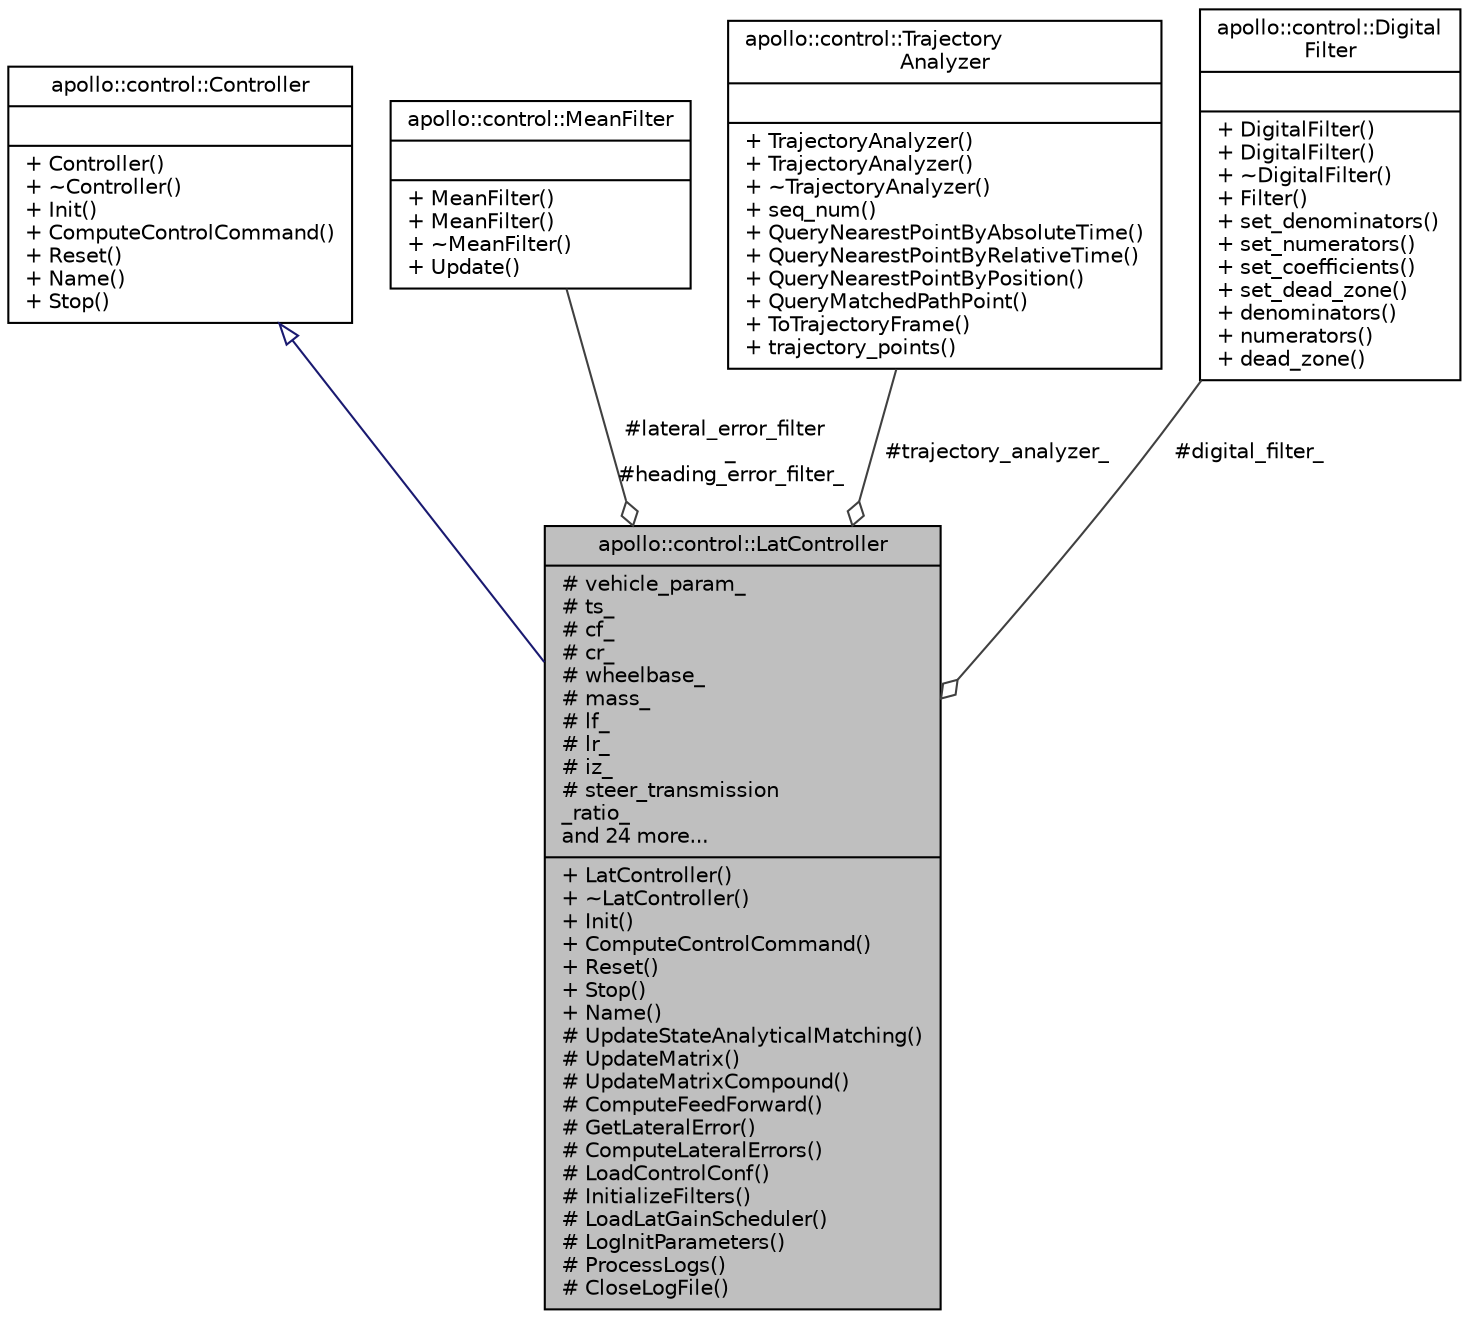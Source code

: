 digraph "apollo::control::LatController"
{
  edge [fontname="Helvetica",fontsize="10",labelfontname="Helvetica",labelfontsize="10"];
  node [fontname="Helvetica",fontsize="10",shape=record];
  Node1 [label="{apollo::control::LatController\n|# vehicle_param_\l# ts_\l# cf_\l# cr_\l# wheelbase_\l# mass_\l# lf_\l# lr_\l# iz_\l# steer_transmission\l_ratio_\land 24 more...\l|+ LatController()\l+ ~LatController()\l+ Init()\l+ ComputeControlCommand()\l+ Reset()\l+ Stop()\l+ Name()\l# UpdateStateAnalyticalMatching()\l# UpdateMatrix()\l# UpdateMatrixCompound()\l# ComputeFeedForward()\l# GetLateralError()\l# ComputeLateralErrors()\l# LoadControlConf()\l# InitializeFilters()\l# LoadLatGainScheduler()\l# LogInitParameters()\l# ProcessLogs()\l# CloseLogFile()\l}",height=0.2,width=0.4,color="black", fillcolor="grey75", style="filled" fontcolor="black"];
  Node2 -> Node1 [dir="back",color="midnightblue",fontsize="10",style="solid",arrowtail="onormal",fontname="Helvetica"];
  Node2 [label="{apollo::control::Controller\n||+ Controller()\l+ ~Controller()\l+ Init()\l+ ComputeControlCommand()\l+ Reset()\l+ Name()\l+ Stop()\l}",height=0.2,width=0.4,color="black", fillcolor="white", style="filled",URL="$classapollo_1_1control_1_1Controller.html",tooltip="base class for all controllers. "];
  Node3 -> Node1 [color="grey25",fontsize="10",style="solid",label=" #lateral_error_filter\l_\n#heading_error_filter_" ,arrowhead="odiamond",fontname="Helvetica"];
  Node3 [label="{apollo::control::MeanFilter\n||+ MeanFilter()\l+ MeanFilter()\l+ ~MeanFilter()\l+ Update()\l}",height=0.2,width=0.4,color="black", fillcolor="white", style="filled",URL="$classapollo_1_1control_1_1MeanFilter.html",tooltip="The MeanFilter class is used to smoothen a series of noisy numbers, such as sensor data or the output..."];
  Node4 -> Node1 [color="grey25",fontsize="10",style="solid",label=" #trajectory_analyzer_" ,arrowhead="odiamond",fontname="Helvetica"];
  Node4 [label="{apollo::control::Trajectory\lAnalyzer\n||+ TrajectoryAnalyzer()\l+ TrajectoryAnalyzer()\l+ ~TrajectoryAnalyzer()\l+ seq_num()\l+ QueryNearestPointByAbsoluteTime()\l+ QueryNearestPointByRelativeTime()\l+ QueryNearestPointByPosition()\l+ QueryMatchedPathPoint()\l+ ToTrajectoryFrame()\l+ trajectory_points()\l}",height=0.2,width=0.4,color="black", fillcolor="white", style="filled",URL="$classapollo_1_1control_1_1TrajectoryAnalyzer.html",tooltip="process point query and conversion related to trajectory "];
  Node5 -> Node1 [color="grey25",fontsize="10",style="solid",label=" #digital_filter_" ,arrowhead="odiamond",fontname="Helvetica"];
  Node5 [label="{apollo::control::Digital\lFilter\n||+ DigitalFilter()\l+ DigitalFilter()\l+ ~DigitalFilter()\l+ Filter()\l+ set_denominators()\l+ set_numerators()\l+ set_coefficients()\l+ set_dead_zone()\l+ denominators()\l+ numerators()\l+ dead_zone()\l}",height=0.2,width=0.4,color="black", fillcolor="white", style="filled",URL="$classapollo_1_1control_1_1DigitalFilter.html",tooltip="The DigitalFilter class is used to pass signals with a frequency lower than a certain cutoff frequenc..."];
}
